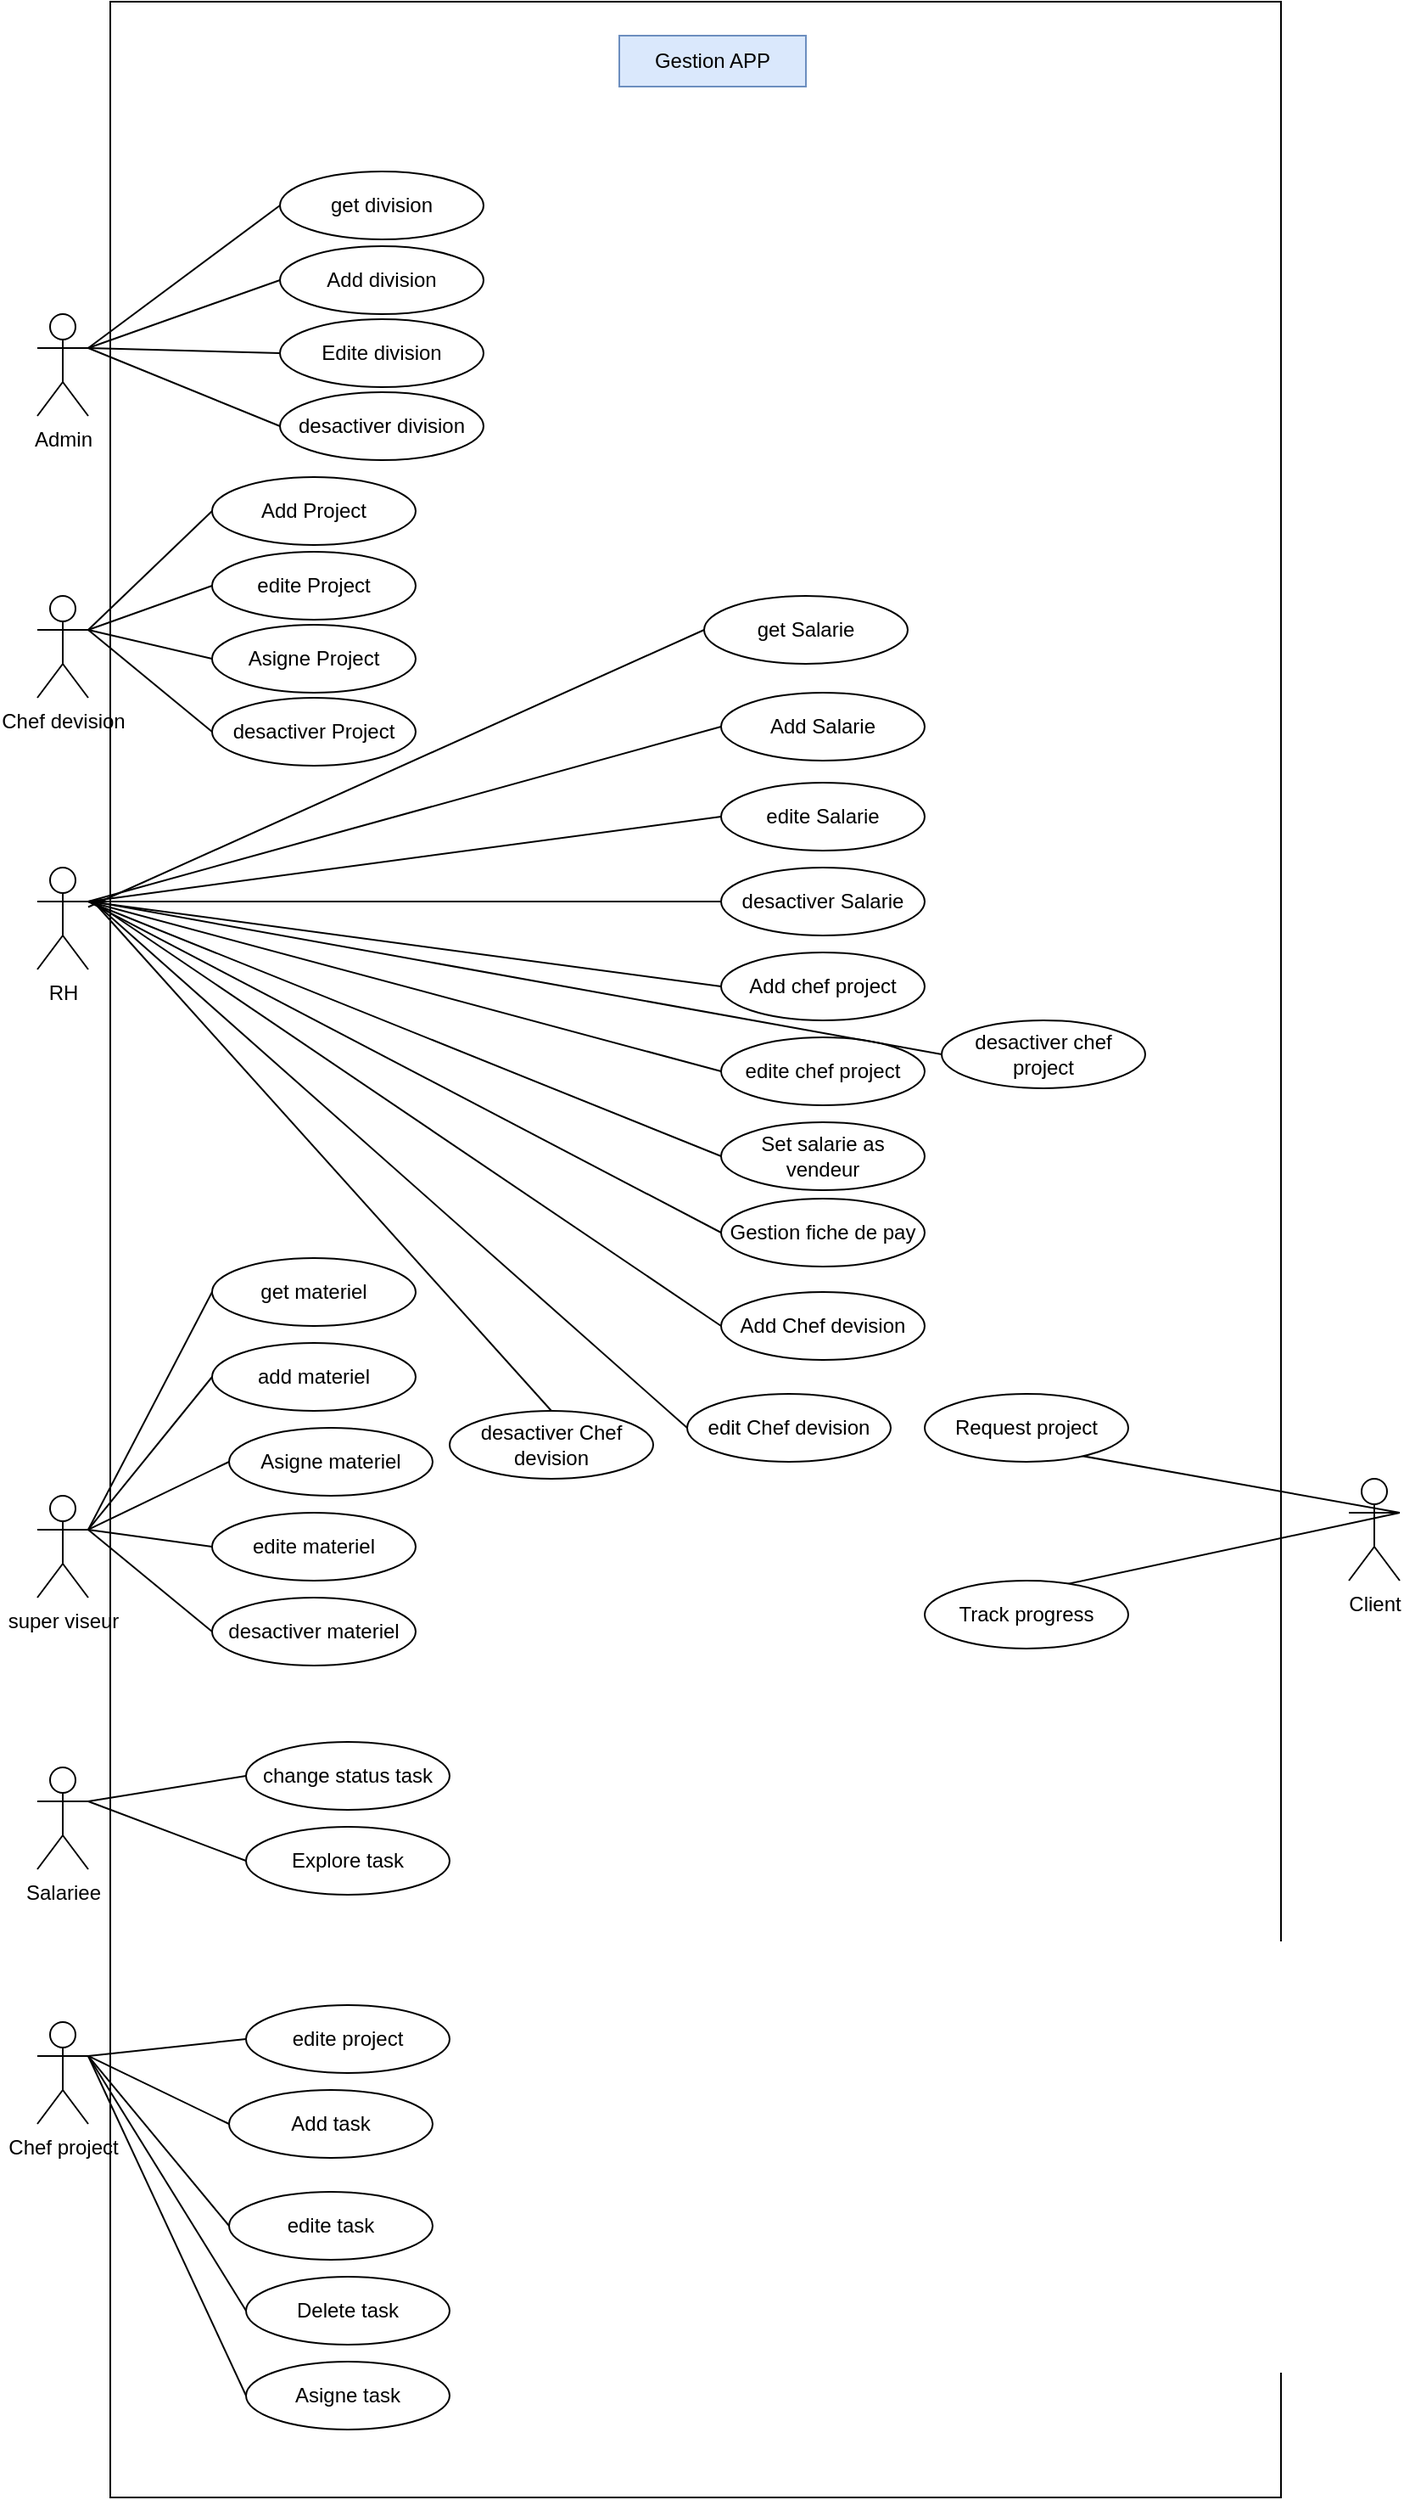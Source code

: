 <mxfile version="15.4.0" type="device"><diagram id="7KmuSHIrZP83wszh7hXV" name="Page-1"><mxGraphModel dx="1024" dy="1753" grid="1" gridSize="10" guides="1" tooltips="1" connect="1" arrows="1" fold="1" page="1" pageScale="1" pageWidth="827" pageHeight="1169" math="0" shadow="0"><root><mxCell id="0"/><mxCell id="1" parent="0"/><mxCell id="pB6I4RQ6Od0iy5BjN8Gv-42" value="" style="rounded=0;whiteSpace=wrap;html=1;" parent="1" vertex="1"><mxGeometry x="80" y="-140" width="690" height="1470" as="geometry"/></mxCell><mxCell id="pB6I4RQ6Od0iy5BjN8Gv-7" style="edgeStyle=none;rounded=0;orthogonalLoop=1;jettySize=auto;html=1;exitX=1;exitY=0.333;exitDx=0;exitDy=0;exitPerimeter=0;entryX=0;entryY=0.5;entryDx=0;entryDy=0;endArrow=none;endFill=0;" parent="1" source="cI9o-GtqxuAMAhj0gMLX-1" target="cI9o-GtqxuAMAhj0gMLX-12" edge="1"><mxGeometry relative="1" as="geometry"/></mxCell><mxCell id="pB6I4RQ6Od0iy5BjN8Gv-8" style="edgeStyle=none;rounded=0;orthogonalLoop=1;jettySize=auto;html=1;exitX=1;exitY=0.333;exitDx=0;exitDy=0;exitPerimeter=0;entryX=0;entryY=0.5;entryDx=0;entryDy=0;endArrow=none;endFill=0;" parent="1" source="cI9o-GtqxuAMAhj0gMLX-1" target="cI9o-GtqxuAMAhj0gMLX-9" edge="1"><mxGeometry relative="1" as="geometry"/></mxCell><mxCell id="pB6I4RQ6Od0iy5BjN8Gv-9" style="edgeStyle=none;rounded=0;orthogonalLoop=1;jettySize=auto;html=1;exitX=1;exitY=0.333;exitDx=0;exitDy=0;exitPerimeter=0;entryX=0;entryY=0.5;entryDx=0;entryDy=0;endArrow=none;endFill=0;" parent="1" source="cI9o-GtqxuAMAhj0gMLX-1" target="cI9o-GtqxuAMAhj0gMLX-10" edge="1"><mxGeometry relative="1" as="geometry"/></mxCell><mxCell id="pB6I4RQ6Od0iy5BjN8Gv-10" style="edgeStyle=none;rounded=0;orthogonalLoop=1;jettySize=auto;html=1;exitX=1;exitY=0.333;exitDx=0;exitDy=0;exitPerimeter=0;entryX=0;entryY=0.5;entryDx=0;entryDy=0;endArrow=none;endFill=0;" parent="1" source="cI9o-GtqxuAMAhj0gMLX-1" target="cI9o-GtqxuAMAhj0gMLX-11" edge="1"><mxGeometry relative="1" as="geometry"/></mxCell><mxCell id="cI9o-GtqxuAMAhj0gMLX-1" value="Admin" style="shape=umlActor;verticalLabelPosition=bottom;verticalAlign=top;html=1;outlineConnect=0;" parent="1" vertex="1"><mxGeometry x="37" y="44" width="30" height="60" as="geometry"/></mxCell><mxCell id="pB6I4RQ6Od0iy5BjN8Gv-12" style="edgeStyle=none;rounded=0;orthogonalLoop=1;jettySize=auto;html=1;exitX=1;exitY=0.333;exitDx=0;exitDy=0;exitPerimeter=0;entryX=0;entryY=0.5;entryDx=0;entryDy=0;endArrow=none;endFill=0;" parent="1" source="cI9o-GtqxuAMAhj0gMLX-2" target="pB6I4RQ6Od0iy5BjN8Gv-3" edge="1"><mxGeometry relative="1" as="geometry"/></mxCell><mxCell id="pB6I4RQ6Od0iy5BjN8Gv-13" style="edgeStyle=none;rounded=0;orthogonalLoop=1;jettySize=auto;html=1;exitX=1;exitY=0.333;exitDx=0;exitDy=0;exitPerimeter=0;entryX=0;entryY=0.5;entryDx=0;entryDy=0;endArrow=none;endFill=0;" parent="1" source="cI9o-GtqxuAMAhj0gMLX-2" target="cI9o-GtqxuAMAhj0gMLX-32" edge="1"><mxGeometry relative="1" as="geometry"/></mxCell><mxCell id="pB6I4RQ6Od0iy5BjN8Gv-14" style="edgeStyle=none;rounded=0;orthogonalLoop=1;jettySize=auto;html=1;exitX=1;exitY=0.333;exitDx=0;exitDy=0;exitPerimeter=0;entryX=0;entryY=0.5;entryDx=0;entryDy=0;endArrow=none;endFill=0;" parent="1" source="cI9o-GtqxuAMAhj0gMLX-2" target="cI9o-GtqxuAMAhj0gMLX-33" edge="1"><mxGeometry relative="1" as="geometry"/></mxCell><mxCell id="pB6I4RQ6Od0iy5BjN8Gv-15" style="edgeStyle=none;rounded=0;orthogonalLoop=1;jettySize=auto;html=1;exitX=1;exitY=0.333;exitDx=0;exitDy=0;exitPerimeter=0;entryX=0;entryY=0.5;entryDx=0;entryDy=0;endArrow=none;endFill=0;" parent="1" source="cI9o-GtqxuAMAhj0gMLX-2" target="pB6I4RQ6Od0iy5BjN8Gv-4" edge="1"><mxGeometry relative="1" as="geometry"/></mxCell><mxCell id="cI9o-GtqxuAMAhj0gMLX-2" value="Chef devision" style="shape=umlActor;verticalLabelPosition=bottom;verticalAlign=top;html=1;outlineConnect=0;" parent="1" vertex="1"><mxGeometry x="37" y="210" width="30" height="60" as="geometry"/></mxCell><mxCell id="pB6I4RQ6Od0iy5BjN8Gv-29" style="edgeStyle=none;rounded=0;orthogonalLoop=1;jettySize=auto;html=1;exitX=1;exitY=0.333;exitDx=0;exitDy=0;exitPerimeter=0;entryX=0;entryY=0.5;entryDx=0;entryDy=0;endArrow=none;endFill=0;" parent="1" source="cI9o-GtqxuAMAhj0gMLX-3" target="cI9o-GtqxuAMAhj0gMLX-24" edge="1"><mxGeometry relative="1" as="geometry"/></mxCell><mxCell id="pB6I4RQ6Od0iy5BjN8Gv-44" style="edgeStyle=none;rounded=0;orthogonalLoop=1;jettySize=auto;html=1;exitX=1;exitY=0.333;exitDx=0;exitDy=0;exitPerimeter=0;entryX=0;entryY=0.5;entryDx=0;entryDy=0;endArrow=none;endFill=0;" parent="1" source="cI9o-GtqxuAMAhj0gMLX-3" target="pB6I4RQ6Od0iy5BjN8Gv-43" edge="1"><mxGeometry relative="1" as="geometry"/></mxCell><mxCell id="cI9o-GtqxuAMAhj0gMLX-3" value="RH" style="shape=umlActor;verticalLabelPosition=bottom;verticalAlign=top;html=1;outlineConnect=0;" parent="1" vertex="1"><mxGeometry x="37" y="370" width="30" height="60" as="geometry"/></mxCell><mxCell id="pB6I4RQ6Od0iy5BjN8Gv-20" style="edgeStyle=none;rounded=0;orthogonalLoop=1;jettySize=auto;html=1;exitX=1;exitY=0.333;exitDx=0;exitDy=0;exitPerimeter=0;entryX=0;entryY=0.5;entryDx=0;entryDy=0;endArrow=none;endFill=0;" parent="1" source="cI9o-GtqxuAMAhj0gMLX-4" target="cI9o-GtqxuAMAhj0gMLX-19" edge="1"><mxGeometry relative="1" as="geometry"/></mxCell><mxCell id="pB6I4RQ6Od0iy5BjN8Gv-49" style="edgeStyle=none;rounded=0;orthogonalLoop=1;jettySize=auto;html=1;exitX=1;exitY=0.333;exitDx=0;exitDy=0;exitPerimeter=0;entryX=0;entryY=0.5;entryDx=0;entryDy=0;endArrow=none;endFill=0;" parent="1" source="cI9o-GtqxuAMAhj0gMLX-4" target="pB6I4RQ6Od0iy5BjN8Gv-46" edge="1"><mxGeometry relative="1" as="geometry"/></mxCell><mxCell id="pB6I4RQ6Od0iy5BjN8Gv-50" style="edgeStyle=none;rounded=0;orthogonalLoop=1;jettySize=auto;html=1;exitX=1;exitY=0.333;exitDx=0;exitDy=0;exitPerimeter=0;entryX=0;entryY=0.5;entryDx=0;entryDy=0;endArrow=none;endFill=0;" parent="1" source="cI9o-GtqxuAMAhj0gMLX-4" target="pB6I4RQ6Od0iy5BjN8Gv-47" edge="1"><mxGeometry relative="1" as="geometry"/></mxCell><mxCell id="cI9o-GtqxuAMAhj0gMLX-4" value="super viseur" style="shape=umlActor;verticalLabelPosition=bottom;verticalAlign=top;html=1;outlineConnect=0;" parent="1" vertex="1"><mxGeometry x="37" y="740" width="30" height="60" as="geometry"/></mxCell><mxCell id="pB6I4RQ6Od0iy5BjN8Gv-21" style="edgeStyle=none;rounded=0;orthogonalLoop=1;jettySize=auto;html=1;exitX=1;exitY=0.333;exitDx=0;exitDy=0;exitPerimeter=0;entryX=0;entryY=0.5;entryDx=0;entryDy=0;endArrow=none;endFill=0;" parent="1" source="cI9o-GtqxuAMAhj0gMLX-5" target="cI9o-GtqxuAMAhj0gMLX-15" edge="1"><mxGeometry relative="1" as="geometry"/></mxCell><mxCell id="pB6I4RQ6Od0iy5BjN8Gv-22" style="edgeStyle=none;rounded=0;orthogonalLoop=1;jettySize=auto;html=1;exitX=1;exitY=0.333;exitDx=0;exitDy=0;exitPerimeter=0;entryX=0;entryY=0.5;entryDx=0;entryDy=0;endArrow=none;endFill=0;" parent="1" source="cI9o-GtqxuAMAhj0gMLX-5" target="cI9o-GtqxuAMAhj0gMLX-16" edge="1"><mxGeometry relative="1" as="geometry"/></mxCell><mxCell id="pB6I4RQ6Od0iy5BjN8Gv-23" style="edgeStyle=none;rounded=0;orthogonalLoop=1;jettySize=auto;html=1;exitX=1;exitY=0.333;exitDx=0;exitDy=0;exitPerimeter=0;entryX=0;entryY=0.5;entryDx=0;entryDy=0;endArrow=none;endFill=0;" parent="1" source="cI9o-GtqxuAMAhj0gMLX-5" target="cI9o-GtqxuAMAhj0gMLX-17" edge="1"><mxGeometry relative="1" as="geometry"/></mxCell><mxCell id="pB6I4RQ6Od0iy5BjN8Gv-24" style="edgeStyle=none;rounded=0;orthogonalLoop=1;jettySize=auto;html=1;exitX=1;exitY=0.333;exitDx=0;exitDy=0;exitPerimeter=0;entryX=0;entryY=0.5;entryDx=0;entryDy=0;endArrow=none;endFill=0;" parent="1" source="cI9o-GtqxuAMAhj0gMLX-5" target="cI9o-GtqxuAMAhj0gMLX-18" edge="1"><mxGeometry relative="1" as="geometry"/></mxCell><mxCell id="pB6I4RQ6Od0iy5BjN8Gv-41" style="edgeStyle=none;rounded=0;orthogonalLoop=1;jettySize=auto;html=1;exitX=1;exitY=0.333;exitDx=0;exitDy=0;exitPerimeter=0;entryX=0;entryY=0.5;entryDx=0;entryDy=0;endArrow=none;endFill=0;" parent="1" source="cI9o-GtqxuAMAhj0gMLX-5" target="pB6I4RQ6Od0iy5BjN8Gv-40" edge="1"><mxGeometry relative="1" as="geometry"/></mxCell><mxCell id="cI9o-GtqxuAMAhj0gMLX-5" value="Chef project" style="shape=umlActor;verticalLabelPosition=bottom;verticalAlign=top;html=1;outlineConnect=0;" parent="1" vertex="1"><mxGeometry x="37" y="1050" width="30" height="60" as="geometry"/></mxCell><mxCell id="pB6I4RQ6Od0iy5BjN8Gv-18" style="edgeStyle=none;rounded=0;orthogonalLoop=1;jettySize=auto;html=1;exitX=1;exitY=0.333;exitDx=0;exitDy=0;exitPerimeter=0;entryX=0;entryY=0.5;entryDx=0;entryDy=0;endArrow=none;endFill=0;" parent="1" source="cI9o-GtqxuAMAhj0gMLX-6" target="cI9o-GtqxuAMAhj0gMLX-14" edge="1"><mxGeometry relative="1" as="geometry"/></mxCell><mxCell id="pB6I4RQ6Od0iy5BjN8Gv-19" style="edgeStyle=none;rounded=0;orthogonalLoop=1;jettySize=auto;html=1;exitX=1;exitY=0.333;exitDx=0;exitDy=0;exitPerimeter=0;entryX=0;entryY=0.5;entryDx=0;entryDy=0;endArrow=none;endFill=0;" parent="1" source="cI9o-GtqxuAMAhj0gMLX-6" target="cI9o-GtqxuAMAhj0gMLX-13" edge="1"><mxGeometry relative="1" as="geometry"/></mxCell><mxCell id="cI9o-GtqxuAMAhj0gMLX-6" value="Salariee" style="shape=umlActor;verticalLabelPosition=bottom;verticalAlign=top;html=1;outlineConnect=0;" parent="1" vertex="1"><mxGeometry x="37" y="900" width="30" height="60" as="geometry"/></mxCell><mxCell id="pB6I4RQ6Od0iy5BjN8Gv-16" style="edgeStyle=none;rounded=0;orthogonalLoop=1;jettySize=auto;html=1;exitX=1;exitY=0.333;exitDx=0;exitDy=0;exitPerimeter=0;entryX=0;entryY=0.5;entryDx=0;entryDy=0;endArrow=none;endFill=0;" parent="1" source="cI9o-GtqxuAMAhj0gMLX-7" target="cI9o-GtqxuAMAhj0gMLX-20" edge="1"><mxGeometry relative="1" as="geometry"/></mxCell><mxCell id="pB6I4RQ6Od0iy5BjN8Gv-17" style="edgeStyle=none;rounded=0;orthogonalLoop=1;jettySize=auto;html=1;exitX=1;exitY=0.333;exitDx=0;exitDy=0;exitPerimeter=0;entryX=0;entryY=0.5;entryDx=0;entryDy=0;endArrow=none;endFill=0;" parent="1" source="cI9o-GtqxuAMAhj0gMLX-7" target="cI9o-GtqxuAMAhj0gMLX-21" edge="1"><mxGeometry relative="1" as="geometry"/></mxCell><mxCell id="cI9o-GtqxuAMAhj0gMLX-7" value="Client" style="shape=umlActor;verticalLabelPosition=bottom;verticalAlign=top;html=1;outlineConnect=0;" parent="1" vertex="1"><mxGeometry x="810" y="730" width="30" height="60" as="geometry"/></mxCell><mxCell id="cI9o-GtqxuAMAhj0gMLX-9" value="Add division" style="ellipse;whiteSpace=wrap;html=1;" parent="1" vertex="1"><mxGeometry x="180" y="4" width="120" height="40" as="geometry"/></mxCell><mxCell id="cI9o-GtqxuAMAhj0gMLX-10" value="Edite division" style="ellipse;whiteSpace=wrap;html=1;" parent="1" vertex="1"><mxGeometry x="180" y="47" width="120" height="40" as="geometry"/></mxCell><mxCell id="cI9o-GtqxuAMAhj0gMLX-11" value="desactiver division" style="ellipse;whiteSpace=wrap;html=1;" parent="1" vertex="1"><mxGeometry x="180" y="90" width="120" height="40" as="geometry"/></mxCell><mxCell id="cI9o-GtqxuAMAhj0gMLX-12" value="get division" style="ellipse;whiteSpace=wrap;html=1;" parent="1" vertex="1"><mxGeometry x="180" y="-40" width="120" height="40" as="geometry"/></mxCell><mxCell id="cI9o-GtqxuAMAhj0gMLX-13" value="Explore task" style="ellipse;whiteSpace=wrap;html=1;" parent="1" vertex="1"><mxGeometry x="160" y="935" width="120" height="40" as="geometry"/></mxCell><mxCell id="cI9o-GtqxuAMAhj0gMLX-14" value="change status task" style="ellipse;whiteSpace=wrap;html=1;" parent="1" vertex="1"><mxGeometry x="160" y="885" width="120" height="40" as="geometry"/></mxCell><mxCell id="cI9o-GtqxuAMAhj0gMLX-15" value="edite project" style="ellipse;whiteSpace=wrap;html=1;" parent="1" vertex="1"><mxGeometry x="160" y="1040" width="120" height="40" as="geometry"/></mxCell><mxCell id="cI9o-GtqxuAMAhj0gMLX-16" value="edite task" style="ellipse;whiteSpace=wrap;html=1;" parent="1" vertex="1"><mxGeometry x="150" y="1150" width="120" height="40" as="geometry"/></mxCell><mxCell id="cI9o-GtqxuAMAhj0gMLX-17" value="Add task" style="ellipse;whiteSpace=wrap;html=1;" parent="1" vertex="1"><mxGeometry x="150" y="1090" width="120" height="40" as="geometry"/></mxCell><mxCell id="cI9o-GtqxuAMAhj0gMLX-18" value="Asigne task" style="ellipse;whiteSpace=wrap;html=1;" parent="1" vertex="1"><mxGeometry x="160" y="1250" width="120" height="40" as="geometry"/></mxCell><mxCell id="cI9o-GtqxuAMAhj0gMLX-19" value="Asigne materiel" style="ellipse;whiteSpace=wrap;html=1;" parent="1" vertex="1"><mxGeometry x="150" y="700" width="120" height="40" as="geometry"/></mxCell><mxCell id="cI9o-GtqxuAMAhj0gMLX-20" value="Request project" style="ellipse;whiteSpace=wrap;html=1;" parent="1" vertex="1"><mxGeometry x="560" y="680" width="120" height="40" as="geometry"/></mxCell><mxCell id="cI9o-GtqxuAMAhj0gMLX-21" value="Track progress" style="ellipse;whiteSpace=wrap;html=1;" parent="1" vertex="1"><mxGeometry x="560" y="790" width="120" height="40" as="geometry"/></mxCell><mxCell id="cI9o-GtqxuAMAhj0gMLX-22" value="Add Salarie" style="ellipse;whiteSpace=wrap;html=1;" parent="1" vertex="1"><mxGeometry x="440" y="267" width="120" height="40" as="geometry"/></mxCell><mxCell id="cI9o-GtqxuAMAhj0gMLX-23" value="Add chef project" style="ellipse;whiteSpace=wrap;html=1;" parent="1" vertex="1"><mxGeometry x="440" y="420" width="120" height="40" as="geometry"/></mxCell><mxCell id="cI9o-GtqxuAMAhj0gMLX-24" value="Set salarie as vendeur" style="ellipse;whiteSpace=wrap;html=1;" parent="1" vertex="1"><mxGeometry x="440" y="520" width="120" height="40" as="geometry"/></mxCell><mxCell id="cI9o-GtqxuAMAhj0gMLX-32" value="edite Project" style="ellipse;whiteSpace=wrap;html=1;" parent="1" vertex="1"><mxGeometry x="140" y="184" width="120" height="40" as="geometry"/></mxCell><mxCell id="cI9o-GtqxuAMAhj0gMLX-33" value="Asigne Project" style="ellipse;whiteSpace=wrap;html=1;" parent="1" vertex="1"><mxGeometry x="140" y="227" width="120" height="40" as="geometry"/></mxCell><mxCell id="pB6I4RQ6Od0iy5BjN8Gv-3" value="Add Project" style="ellipse;whiteSpace=wrap;html=1;" parent="1" vertex="1"><mxGeometry x="140" y="140" width="120" height="40" as="geometry"/></mxCell><mxCell id="pB6I4RQ6Od0iy5BjN8Gv-4" value="desactiver Project" style="ellipse;whiteSpace=wrap;html=1;" parent="1" vertex="1"><mxGeometry x="140" y="270" width="120" height="40" as="geometry"/></mxCell><mxCell id="pB6I4RQ6Od0iy5BjN8Gv-33" style="edgeStyle=none;rounded=0;orthogonalLoop=1;jettySize=auto;html=1;entryX=0;entryY=0.5;entryDx=0;entryDy=0;endArrow=none;endFill=0;" parent="1" source="cI9o-GtqxuAMAhj0gMLX-3" target="pB6I4RQ6Od0iy5BjN8Gv-31" edge="1"><mxGeometry relative="1" as="geometry"><mxPoint x="270" y="350" as="sourcePoint"/></mxGeometry></mxCell><mxCell id="pB6I4RQ6Od0iy5BjN8Gv-34" style="edgeStyle=none;rounded=0;orthogonalLoop=1;jettySize=auto;html=1;exitX=1;exitY=0.333;exitDx=0;exitDy=0;entryX=0;entryY=0.5;entryDx=0;entryDy=0;endArrow=none;endFill=0;exitPerimeter=0;" parent="1" source="cI9o-GtqxuAMAhj0gMLX-3" target="cI9o-GtqxuAMAhj0gMLX-22" edge="1"><mxGeometry relative="1" as="geometry"><mxPoint x="270" y="350" as="sourcePoint"/></mxGeometry></mxCell><mxCell id="pB6I4RQ6Od0iy5BjN8Gv-35" style="edgeStyle=none;rounded=0;orthogonalLoop=1;jettySize=auto;html=1;exitX=1;exitY=0.333;exitDx=0;exitDy=0;entryX=0;entryY=0.5;entryDx=0;entryDy=0;endArrow=none;endFill=0;exitPerimeter=0;" parent="1" source="cI9o-GtqxuAMAhj0gMLX-3" target="pB6I4RQ6Od0iy5BjN8Gv-30" edge="1"><mxGeometry relative="1" as="geometry"><mxPoint x="270" y="350" as="sourcePoint"/></mxGeometry></mxCell><mxCell id="pB6I4RQ6Od0iy5BjN8Gv-36" style="edgeStyle=none;rounded=0;orthogonalLoop=1;jettySize=auto;html=1;exitX=1;exitY=0.333;exitDx=0;exitDy=0;entryX=0;entryY=0.5;entryDx=0;entryDy=0;endArrow=none;endFill=0;exitPerimeter=0;" parent="1" source="cI9o-GtqxuAMAhj0gMLX-3" target="pB6I4RQ6Od0iy5BjN8Gv-32" edge="1"><mxGeometry relative="1" as="geometry"><mxPoint x="270" y="350" as="sourcePoint"/></mxGeometry></mxCell><mxCell id="pB6I4RQ6Od0iy5BjN8Gv-37" style="edgeStyle=none;rounded=0;orthogonalLoop=1;jettySize=auto;html=1;exitX=1;exitY=0.333;exitDx=0;exitDy=0;entryX=0;entryY=0.5;entryDx=0;entryDy=0;endArrow=none;endFill=0;exitPerimeter=0;" parent="1" source="cI9o-GtqxuAMAhj0gMLX-3" target="cI9o-GtqxuAMAhj0gMLX-23" edge="1"><mxGeometry relative="1" as="geometry"><mxPoint x="270" y="410" as="sourcePoint"/></mxGeometry></mxCell><mxCell id="pB6I4RQ6Od0iy5BjN8Gv-39" style="edgeStyle=none;rounded=0;orthogonalLoop=1;jettySize=auto;html=1;exitX=1;exitY=0.333;exitDx=0;exitDy=0;entryX=0;entryY=0.5;entryDx=0;entryDy=0;endArrow=none;endFill=0;exitPerimeter=0;" parent="1" source="cI9o-GtqxuAMAhj0gMLX-3" target="pB6I4RQ6Od0iy5BjN8Gv-38" edge="1"><mxGeometry relative="1" as="geometry"><mxPoint x="270" y="410" as="sourcePoint"/></mxGeometry></mxCell><mxCell id="pB6I4RQ6Od0iy5BjN8Gv-30" value="edite Salarie" style="ellipse;whiteSpace=wrap;html=1;" parent="1" vertex="1"><mxGeometry x="440" y="320" width="120" height="40" as="geometry"/></mxCell><mxCell id="pB6I4RQ6Od0iy5BjN8Gv-31" value="get Salarie" style="ellipse;whiteSpace=wrap;html=1;" parent="1" vertex="1"><mxGeometry x="430" y="210" width="120" height="40" as="geometry"/></mxCell><mxCell id="pB6I4RQ6Od0iy5BjN8Gv-32" value="desactiver Salarie" style="ellipse;whiteSpace=wrap;html=1;" parent="1" vertex="1"><mxGeometry x="440" y="370" width="120" height="40" as="geometry"/></mxCell><mxCell id="pB6I4RQ6Od0iy5BjN8Gv-38" value="edite chef project" style="ellipse;whiteSpace=wrap;html=1;" parent="1" vertex="1"><mxGeometry x="440" y="470" width="120" height="40" as="geometry"/></mxCell><mxCell id="pB6I4RQ6Od0iy5BjN8Gv-40" value="Delete task" style="ellipse;whiteSpace=wrap;html=1;" parent="1" vertex="1"><mxGeometry x="160" y="1200" width="120" height="40" as="geometry"/></mxCell><mxCell id="pB6I4RQ6Od0iy5BjN8Gv-43" value="Gestion fiche de pay" style="ellipse;whiteSpace=wrap;html=1;" parent="1" vertex="1"><mxGeometry x="440" y="565" width="120" height="40" as="geometry"/></mxCell><mxCell id="pB6I4RQ6Od0iy5BjN8Gv-45" style="edgeStyle=none;rounded=0;orthogonalLoop=1;jettySize=auto;html=1;exitX=0;exitY=0.333;exitDx=0;exitDy=0;exitPerimeter=0;endArrow=none;endFill=0;" parent="1" source="cI9o-GtqxuAMAhj0gMLX-7" target="cI9o-GtqxuAMAhj0gMLX-7" edge="1"><mxGeometry relative="1" as="geometry"/></mxCell><mxCell id="pB6I4RQ6Od0iy5BjN8Gv-46" value="edite materiel" style="ellipse;whiteSpace=wrap;html=1;" parent="1" vertex="1"><mxGeometry x="140" y="750" width="120" height="40" as="geometry"/></mxCell><mxCell id="pB6I4RQ6Od0iy5BjN8Gv-47" value="desactiver materiel" style="ellipse;whiteSpace=wrap;html=1;" parent="1" vertex="1"><mxGeometry x="140" y="800" width="120" height="40" as="geometry"/></mxCell><mxCell id="0Y4nsoAnHXzJPe7lFHVM-1" value="Gestion APP" style="text;html=1;strokeColor=#6c8ebf;fillColor=#dae8fc;align=center;verticalAlign=middle;whiteSpace=wrap;rounded=0;" parent="1" vertex="1"><mxGeometry x="380" y="-120" width="110" height="30" as="geometry"/></mxCell><mxCell id="oWNh3V9aAu-_vi0tLjKV-6" style="edgeStyle=none;rounded=0;orthogonalLoop=1;jettySize=auto;html=1;exitX=0;exitY=0.5;exitDx=0;exitDy=0;endArrow=none;endFill=0;" parent="1" source="oWNh3V9aAu-_vi0tLjKV-1" edge="1"><mxGeometry relative="1" as="geometry"><mxPoint x="70" y="390.0" as="targetPoint"/></mxGeometry></mxCell><mxCell id="oWNh3V9aAu-_vi0tLjKV-1" value="Add Chef devision" style="ellipse;whiteSpace=wrap;html=1;" parent="1" vertex="1"><mxGeometry x="440" y="620" width="120" height="40" as="geometry"/></mxCell><mxCell id="oWNh3V9aAu-_vi0tLjKV-7" style="edgeStyle=none;rounded=0;orthogonalLoop=1;jettySize=auto;html=1;exitX=0;exitY=0.5;exitDx=0;exitDy=0;endArrow=none;endFill=0;" parent="1" source="oWNh3V9aAu-_vi0tLjKV-2" edge="1"><mxGeometry relative="1" as="geometry"><mxPoint x="70" y="390" as="targetPoint"/></mxGeometry></mxCell><mxCell id="oWNh3V9aAu-_vi0tLjKV-2" value="edit Chef devision" style="ellipse;whiteSpace=wrap;html=1;" parent="1" vertex="1"><mxGeometry x="420" y="680" width="120" height="40" as="geometry"/></mxCell><mxCell id="oWNh3V9aAu-_vi0tLjKV-8" style="edgeStyle=none;rounded=0;orthogonalLoop=1;jettySize=auto;html=1;exitX=0.5;exitY=0;exitDx=0;exitDy=0;endArrow=none;endFill=0;" parent="1" source="oWNh3V9aAu-_vi0tLjKV-3" edge="1"><mxGeometry relative="1" as="geometry"><mxPoint x="70" y="390.0" as="targetPoint"/></mxGeometry></mxCell><mxCell id="oWNh3V9aAu-_vi0tLjKV-3" value="desactiver Chef devision" style="ellipse;whiteSpace=wrap;html=1;" parent="1" vertex="1"><mxGeometry x="280" y="690" width="120" height="40" as="geometry"/></mxCell><mxCell id="Lov9yuZ9ZD8fgtwyIImd-2" value="add materiel" style="ellipse;whiteSpace=wrap;html=1;" parent="1" vertex="1"><mxGeometry x="140" y="650" width="120" height="40" as="geometry"/></mxCell><mxCell id="Lov9yuZ9ZD8fgtwyIImd-4" style="edgeStyle=none;rounded=0;orthogonalLoop=1;jettySize=auto;html=1;exitX=1;exitY=0.333;exitDx=0;exitDy=0;exitPerimeter=0;entryX=0;entryY=0.5;entryDx=0;entryDy=0;endArrow=none;endFill=0;" parent="1" source="cI9o-GtqxuAMAhj0gMLX-4" target="Lov9yuZ9ZD8fgtwyIImd-2" edge="1"><mxGeometry relative="1" as="geometry"><mxPoint x="77" y="770" as="sourcePoint"/><mxPoint x="160" y="730" as="targetPoint"/></mxGeometry></mxCell><mxCell id="Lov9yuZ9ZD8fgtwyIImd-5" value="get materiel" style="ellipse;whiteSpace=wrap;html=1;" parent="1" vertex="1"><mxGeometry x="140" y="600" width="120" height="40" as="geometry"/></mxCell><mxCell id="Lov9yuZ9ZD8fgtwyIImd-6" style="edgeStyle=none;rounded=0;orthogonalLoop=1;jettySize=auto;html=1;exitX=1;exitY=0.333;exitDx=0;exitDy=0;exitPerimeter=0;entryX=0;entryY=0.5;entryDx=0;entryDy=0;endArrow=none;endFill=0;" parent="1" source="cI9o-GtqxuAMAhj0gMLX-4" target="Lov9yuZ9ZD8fgtwyIImd-5" edge="1"><mxGeometry relative="1" as="geometry"><mxPoint x="77" y="770" as="sourcePoint"/><mxPoint x="150" y="680" as="targetPoint"/></mxGeometry></mxCell><mxCell id="v7985BYvgfRiykO_cFgq-1" value="desactiver chef project" style="ellipse;whiteSpace=wrap;html=1;" vertex="1" parent="1"><mxGeometry x="570" y="460" width="120" height="40" as="geometry"/></mxCell><mxCell id="v7985BYvgfRiykO_cFgq-2" style="edgeStyle=none;rounded=0;orthogonalLoop=1;jettySize=auto;html=1;entryX=0;entryY=0.5;entryDx=0;entryDy=0;endArrow=none;endFill=0;" edge="1" parent="1" target="v7985BYvgfRiykO_cFgq-1"><mxGeometry relative="1" as="geometry"><mxPoint x="70" y="390" as="sourcePoint"/><mxPoint x="450" y="500" as="targetPoint"/></mxGeometry></mxCell></root></mxGraphModel></diagram></mxfile>